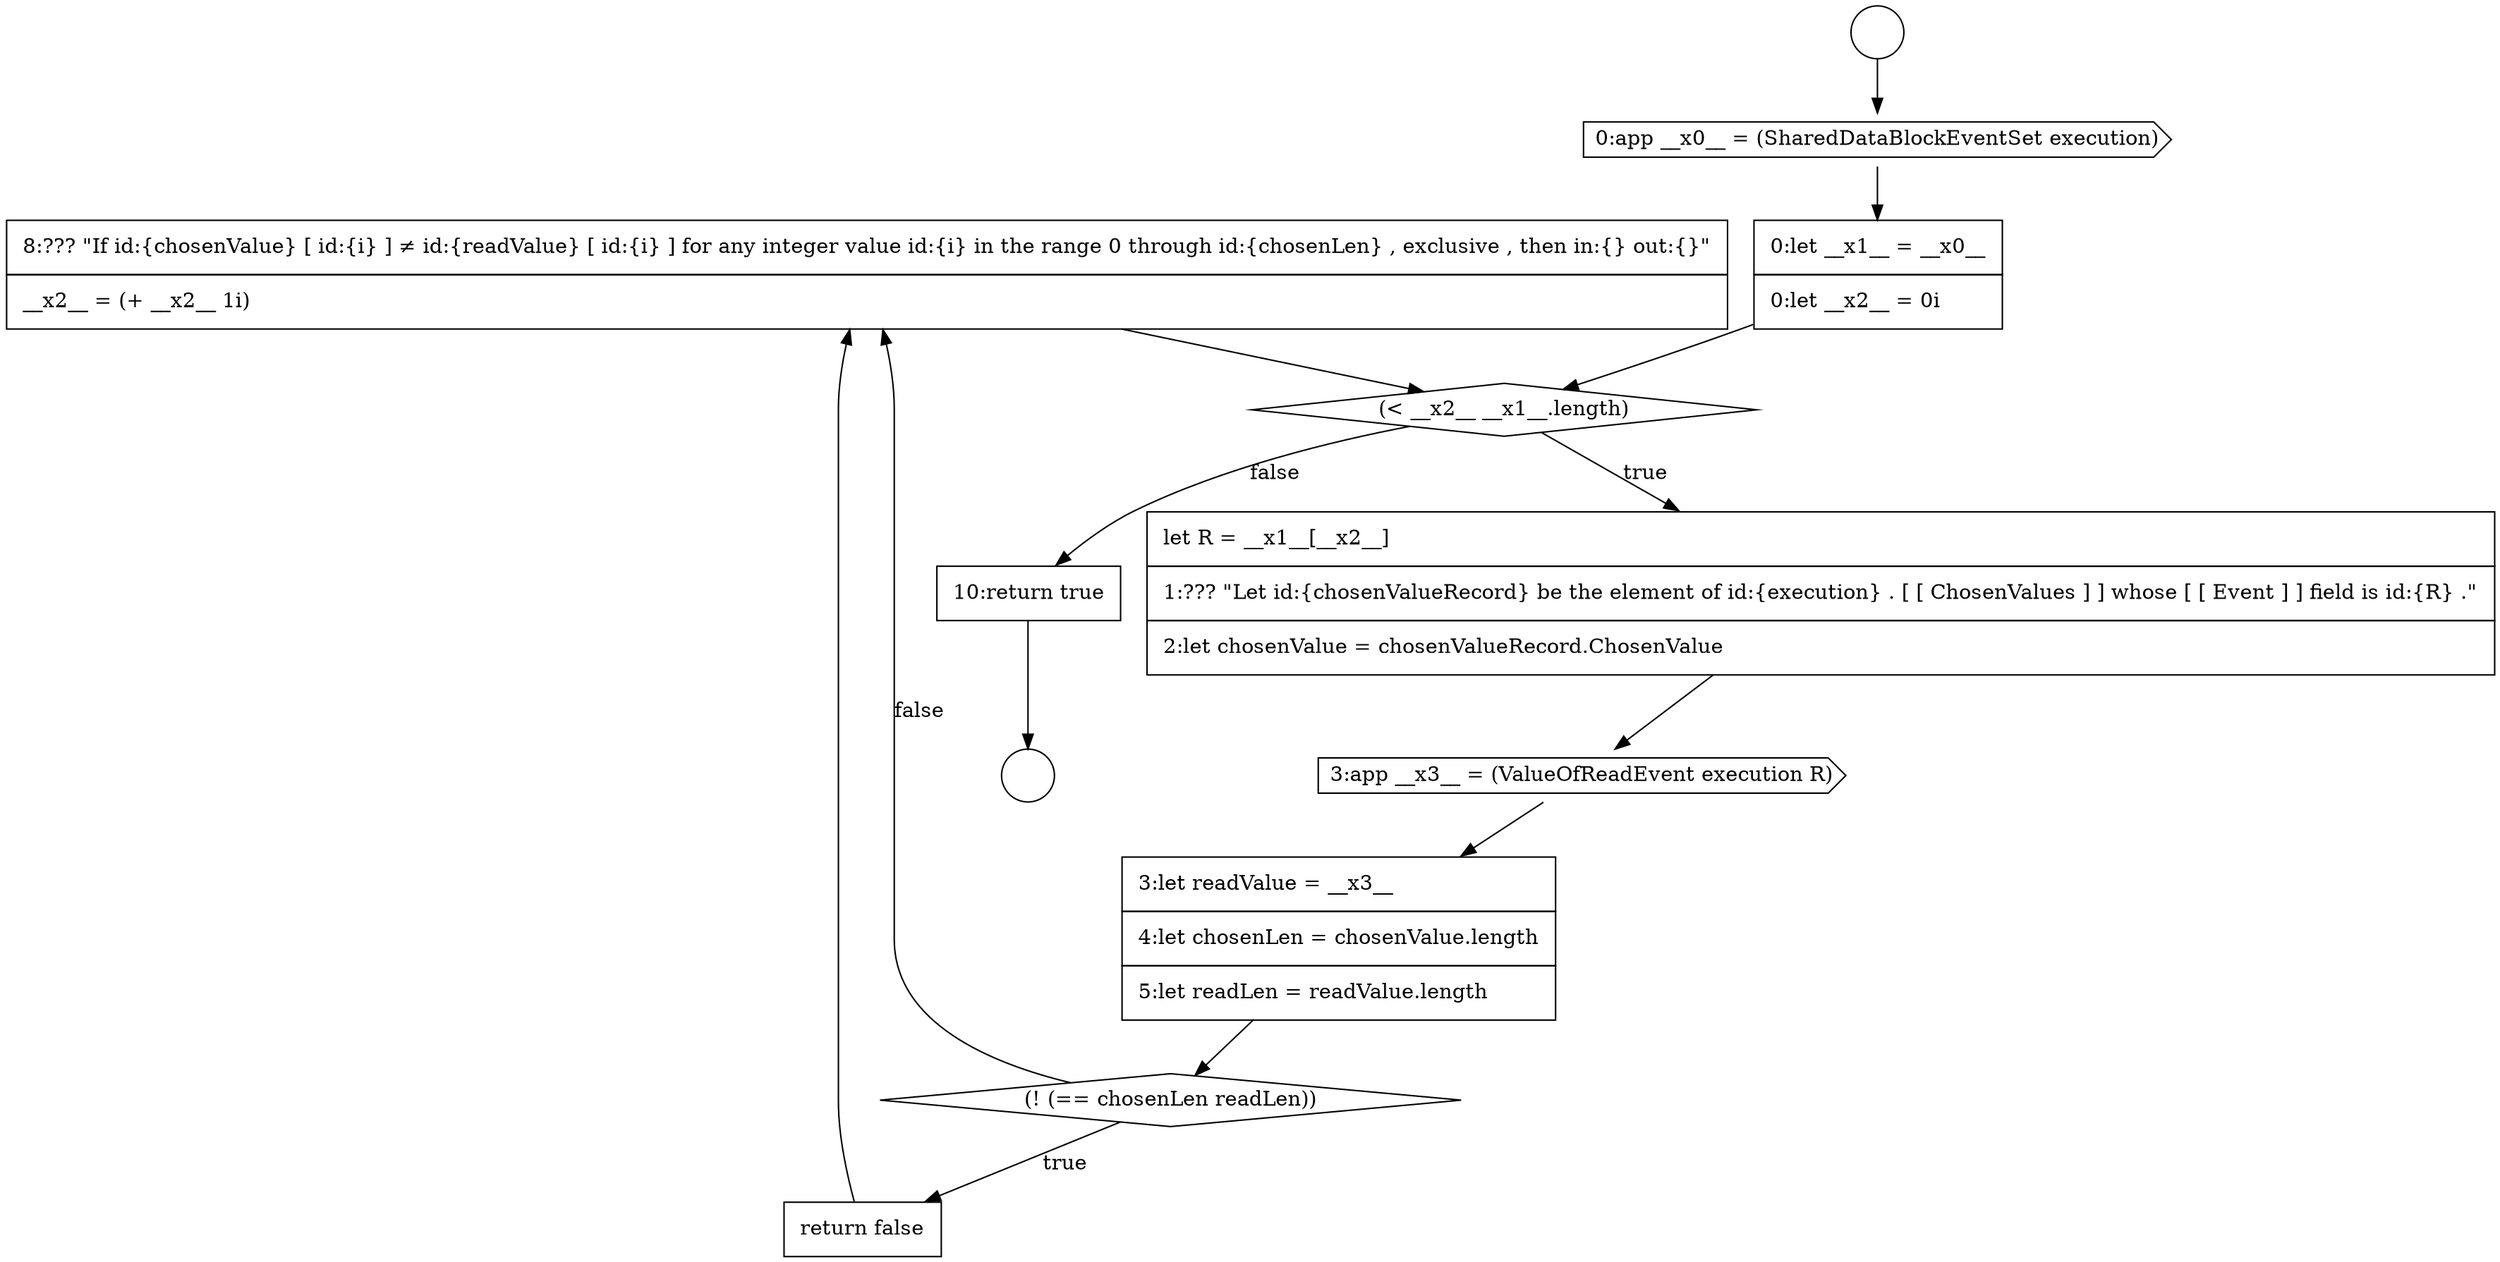 digraph {
  node19915 [shape=none, margin=0, label=<<font color="black">
    <table border="0" cellborder="1" cellspacing="0" cellpadding="10">
      <tr><td align="left">8:??? &quot;If id:{chosenValue} [ id:{i} ] &ne; id:{readValue} [ id:{i} ] for any integer value id:{i} in the range 0 through id:{chosenLen} , exclusive , then in:{} out:{}&quot;</td></tr>
      <tr><td align="left">__x2__ = (+ __x2__ 1i)</td></tr>
    </table>
  </font>> color="black" fillcolor="white" style=filled]
  node19905 [shape=circle label=" " color="black" fillcolor="white" style=filled]
  node19914 [shape=none, margin=0, label=<<font color="black">
    <table border="0" cellborder="1" cellspacing="0" cellpadding="10">
      <tr><td align="left">return false</td></tr>
    </table>
  </font>> color="black" fillcolor="white" style=filled]
  node19906 [shape=circle label=" " color="black" fillcolor="white" style=filled]
  node19911 [shape=cds, label=<<font color="black">3:app __x3__ = (ValueOfReadEvent execution R)</font>> color="black" fillcolor="white" style=filled]
  node19909 [shape=diamond, label=<<font color="black">(&lt; __x2__ __x1__.length)</font>> color="black" fillcolor="white" style=filled]
  node19913 [shape=diamond, label=<<font color="black">(! (== chosenLen readLen))</font>> color="black" fillcolor="white" style=filled]
  node19912 [shape=none, margin=0, label=<<font color="black">
    <table border="0" cellborder="1" cellspacing="0" cellpadding="10">
      <tr><td align="left">3:let readValue = __x3__</td></tr>
      <tr><td align="left">4:let chosenLen = chosenValue.length</td></tr>
      <tr><td align="left">5:let readLen = readValue.length</td></tr>
    </table>
  </font>> color="black" fillcolor="white" style=filled]
  node19916 [shape=none, margin=0, label=<<font color="black">
    <table border="0" cellborder="1" cellspacing="0" cellpadding="10">
      <tr><td align="left">10:return true</td></tr>
    </table>
  </font>> color="black" fillcolor="white" style=filled]
  node19908 [shape=none, margin=0, label=<<font color="black">
    <table border="0" cellborder="1" cellspacing="0" cellpadding="10">
      <tr><td align="left">0:let __x1__ = __x0__</td></tr>
      <tr><td align="left">0:let __x2__ = 0i</td></tr>
    </table>
  </font>> color="black" fillcolor="white" style=filled]
  node19907 [shape=cds, label=<<font color="black">0:app __x0__ = (SharedDataBlockEventSet execution)</font>> color="black" fillcolor="white" style=filled]
  node19910 [shape=none, margin=0, label=<<font color="black">
    <table border="0" cellborder="1" cellspacing="0" cellpadding="10">
      <tr><td align="left">let R = __x1__[__x2__]</td></tr>
      <tr><td align="left">1:??? &quot;Let id:{chosenValueRecord} be the element of id:{execution} . [ [ ChosenValues ] ] whose [ [ Event ] ] field is id:{R} .&quot;</td></tr>
      <tr><td align="left">2:let chosenValue = chosenValueRecord.ChosenValue</td></tr>
    </table>
  </font>> color="black" fillcolor="white" style=filled]
  node19911 -> node19912 [ color="black"]
  node19913 -> node19914 [label=<<font color="black">true</font>> color="black"]
  node19913 -> node19915 [label=<<font color="black">false</font>> color="black"]
  node19914 -> node19915 [ color="black"]
  node19916 -> node19906 [ color="black"]
  node19909 -> node19910 [label=<<font color="black">true</font>> color="black"]
  node19909 -> node19916 [label=<<font color="black">false</font>> color="black"]
  node19912 -> node19913 [ color="black"]
  node19915 -> node19909 [ color="black"]
  node19907 -> node19908 [ color="black"]
  node19908 -> node19909 [ color="black"]
  node19905 -> node19907 [ color="black"]
  node19910 -> node19911 [ color="black"]
}
